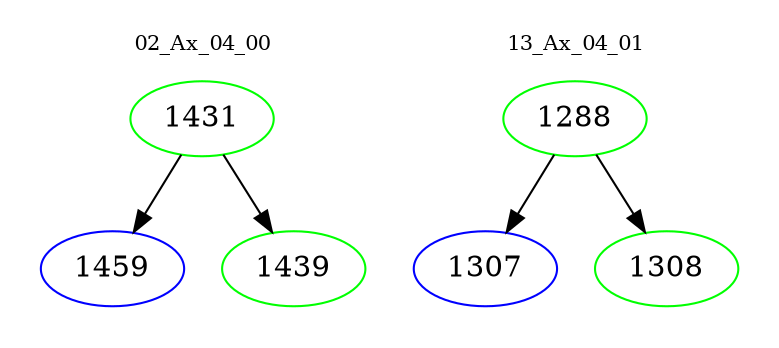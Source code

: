 digraph{
subgraph cluster_0 {
color = white
label = "02_Ax_04_00";
fontsize=10;
T0_1431 [label="1431", color="green"]
T0_1431 -> T0_1459 [color="black"]
T0_1459 [label="1459", color="blue"]
T0_1431 -> T0_1439 [color="black"]
T0_1439 [label="1439", color="green"]
}
subgraph cluster_1 {
color = white
label = "13_Ax_04_01";
fontsize=10;
T1_1288 [label="1288", color="green"]
T1_1288 -> T1_1307 [color="black"]
T1_1307 [label="1307", color="blue"]
T1_1288 -> T1_1308 [color="black"]
T1_1308 [label="1308", color="green"]
}
}
